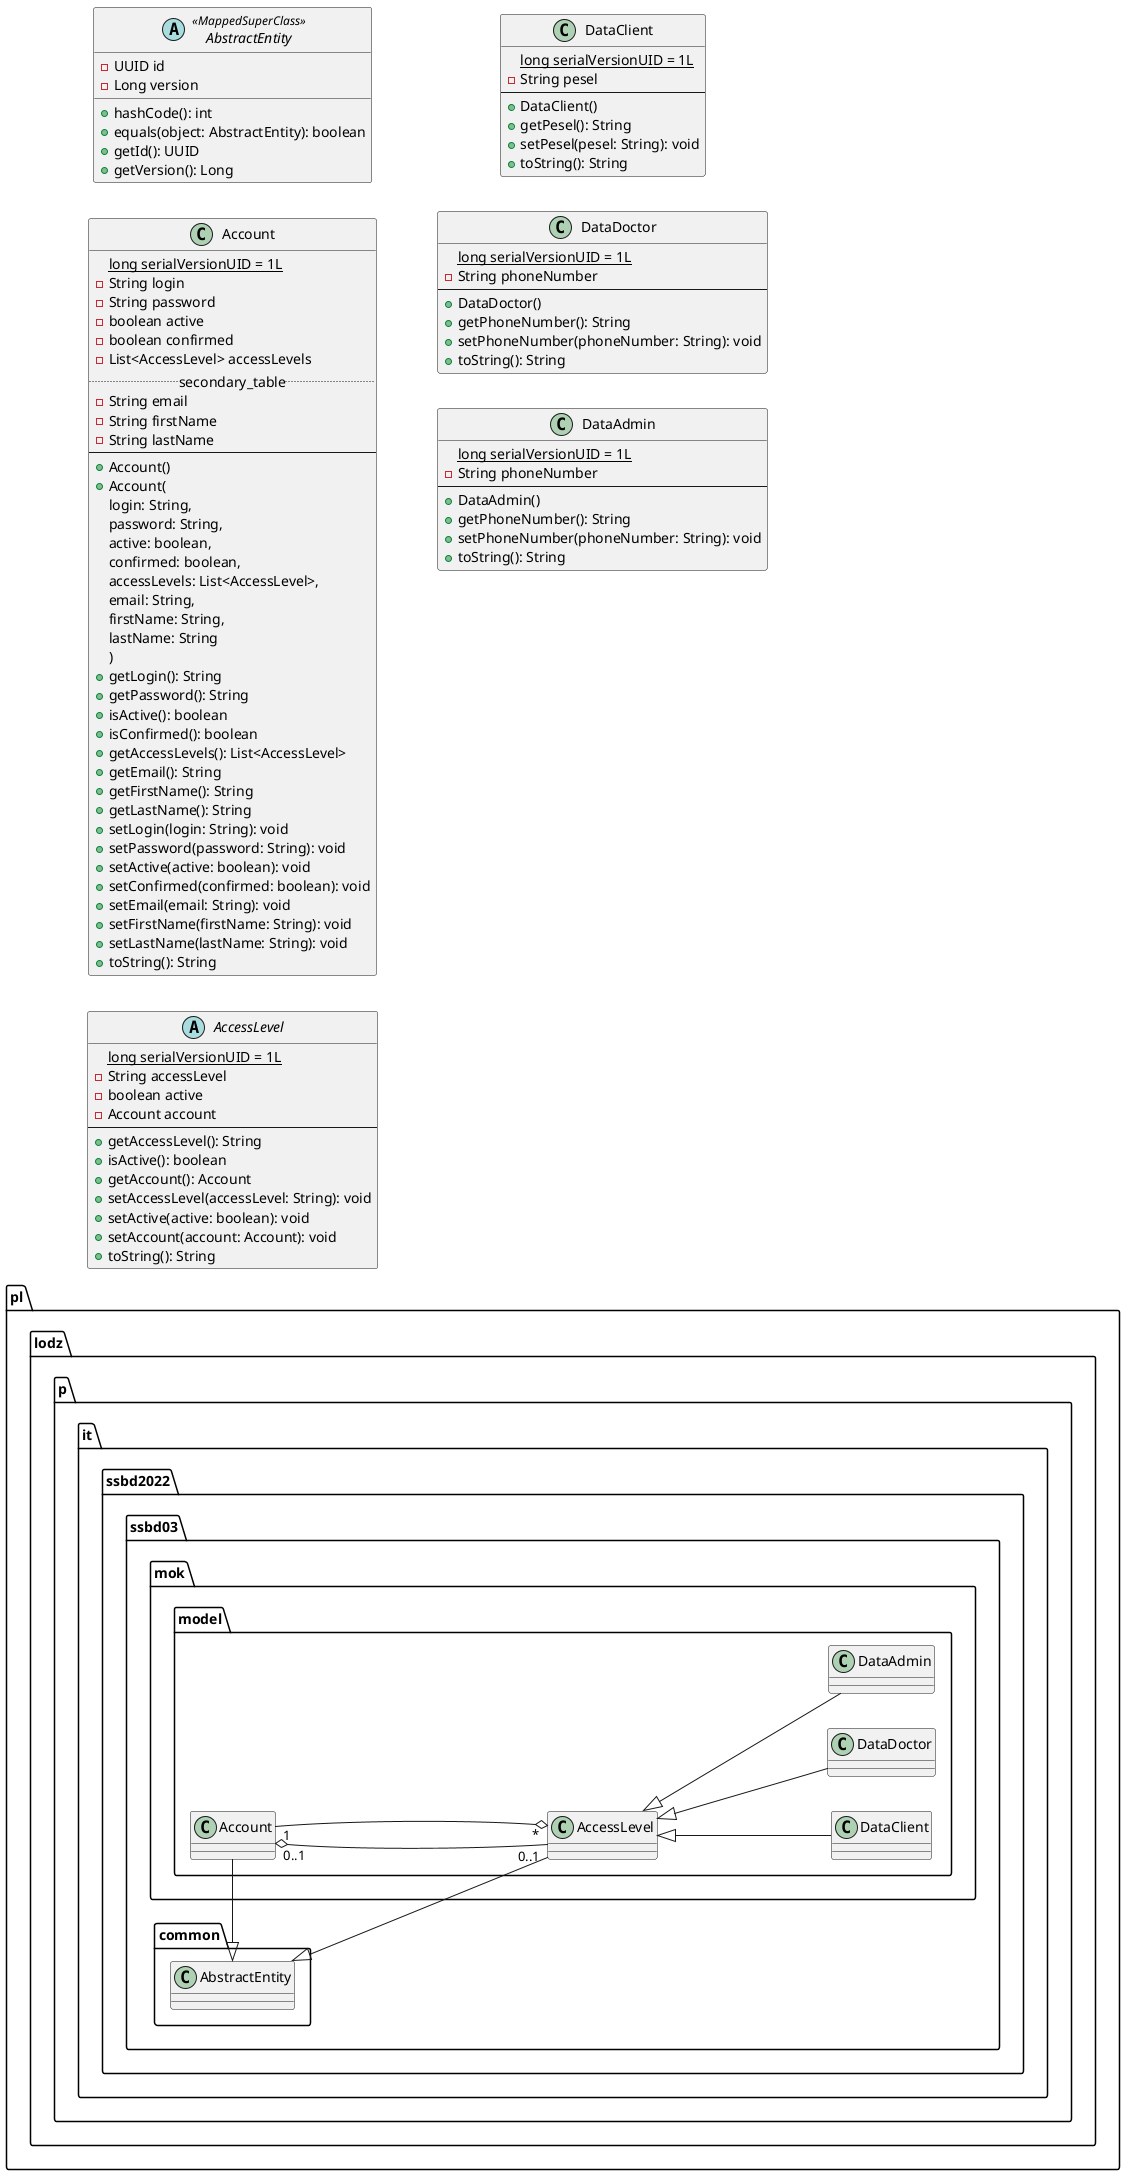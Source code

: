 @startuml model
left to right direction

' to będzie trzeba przenieść do ssbd03.mok.model
package pl.lodz.p.it.ssbd2022.ssbd03.mok.model {
    AccessLevel "*" o-- "1" Account
    Account "0..1" o-- "0..1" AccessLevel

    AccessLevel <|-- DataClient
    AccessLevel <|-- DataDoctor
    AccessLevel <|-- DataAdmin
}


package pl.lodz.p.it.ssbd2022.ssbd03.common {
    AbstractEntity <|- Account 
    AbstractEntity <|- AccessLevel
}


abstract class AbstractEntity <<MappedSuperClass>> {
    -UUID id
    -Long version

    +hashCode(): int
    +equals(object: AbstractEntity): boolean
    +getId(): UUID
    +getVersion(): Long
}


class Account {
    {static} long serialVersionUID = 1L
    -String login
    -String password
    -boolean active
    -boolean confirmed
    -List<AccessLevel> accessLevels
    .. secondary_table ..
    -String email
    -String firstName
    -String lastName
    --
    +Account()
    +Account(
        login: String,
        password: String,
        active: boolean,
        confirmed: boolean,
        accessLevels: List<AccessLevel>,
        email: String,
        firstName: String,
        lastName: String
    )
    +getLogin(): String
    +getPassword(): String
    +isActive(): boolean
    +isConfirmed(): boolean
    +getAccessLevels(): List<AccessLevel>
    +getEmail(): String
    +getFirstName(): String
    +getLastName(): String
    +setLogin(login: String): void
    +setPassword(password: String): void
    +setActive(active: boolean): void
    +setConfirmed(confirmed: boolean): void
    +setEmail(email: String): void
    +setFirstName(firstName: String): void
    +setLastName(lastName: String): void
    +toString(): String
}

abstract class AccessLevel {
    {static} long serialVersionUID = 1L
    -String accessLevel
    -boolean active
    -Account account
    --
    +getAccessLevel(): String
    +isActive(): boolean
    +getAccount(): Account
    +setAccessLevel(accessLevel: String): void
    +setActive(active: boolean): void
    +setAccount(account: Account): void
    +toString(): String
}

class DataClient {
    {static} long serialVersionUID = 1L
    -String pesel
    --
    +DataClient()
    +getPesel(): String
    +setPesel(pesel: String): void
    +toString(): String
}

class DataDoctor {
    {static} long serialVersionUID = 1L
    -String phoneNumber
    --
    +DataDoctor()
    +getPhoneNumber(): String
    +setPhoneNumber(phoneNumber: String): void
    +toString(): String
}

class DataAdmin {
    {static} long serialVersionUID = 1L
    -String phoneNumber
    --
    +DataAdmin()
    +getPhoneNumber(): String
    +setPhoneNumber(phoneNumber: String): void
    +toString(): String
}

@enduml
